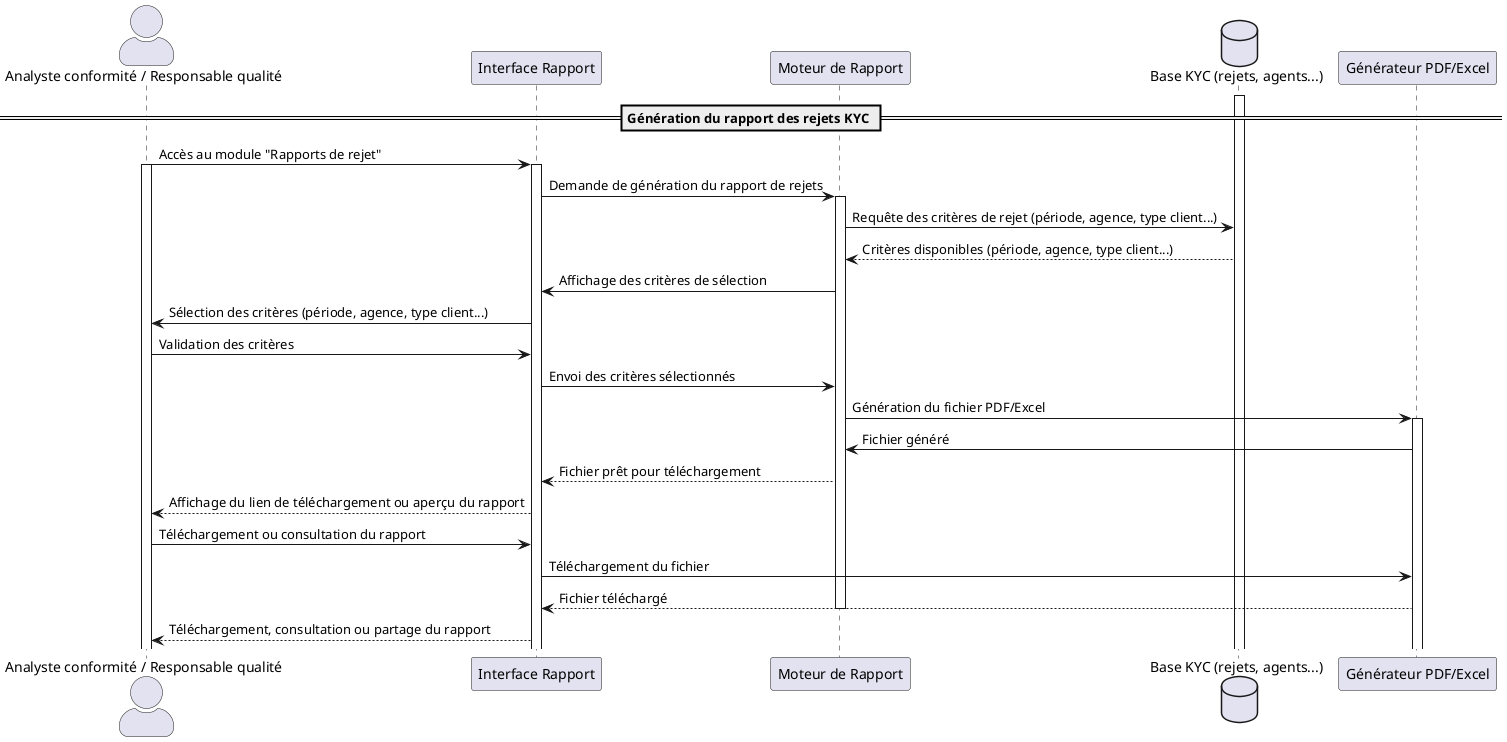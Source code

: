 @startuml UC056
skinparam actorStyle awesome

actor "Analyste conformité / Responsable qualité" as Utilisateur
participant "Interface Rapport" as UI
participant "Moteur de Rapport" as Rapport
database "Base KYC (rejets, agents...)" as DB
participant "Générateur PDF/Excel" as Export

== Génération du rapport des rejets KYC ==
activate DB
Utilisateur -> UI : Accès au module "Rapports de rejet"
activate Utilisateur
activate UI
UI -> Rapport : Demande de génération du rapport de rejets
activate Rapport
Rapport -> DB : Requête des critères de rejet (période, agence, type client...)
DB --> Rapport : Critères disponibles (période, agence, type client...)
Rapport -> UI : Affichage des critères de sélection
UI -> Utilisateur : Sélection des critères (période, agence, type client...)
Utilisateur -> UI : Validation des critères
UI -> Rapport : Envoi des critères sélectionnés

Rapport -> Export : Génération du fichier PDF/Excel
activate Export
Export -> Rapport : Fichier généré
Rapport --> UI : Fichier prêt pour téléchargement

UI --> Utilisateur : Affichage du lien de téléchargement ou aperçu du rapport
Utilisateur -> UI : Téléchargement ou consultation du rapport

UI -> Export : Téléchargement du fichier
Export --> UI : Fichier téléchargé
deactivate Rapport
UI --> Utilisateur : Téléchargement, consultation ou partage du rapport

@enduml
